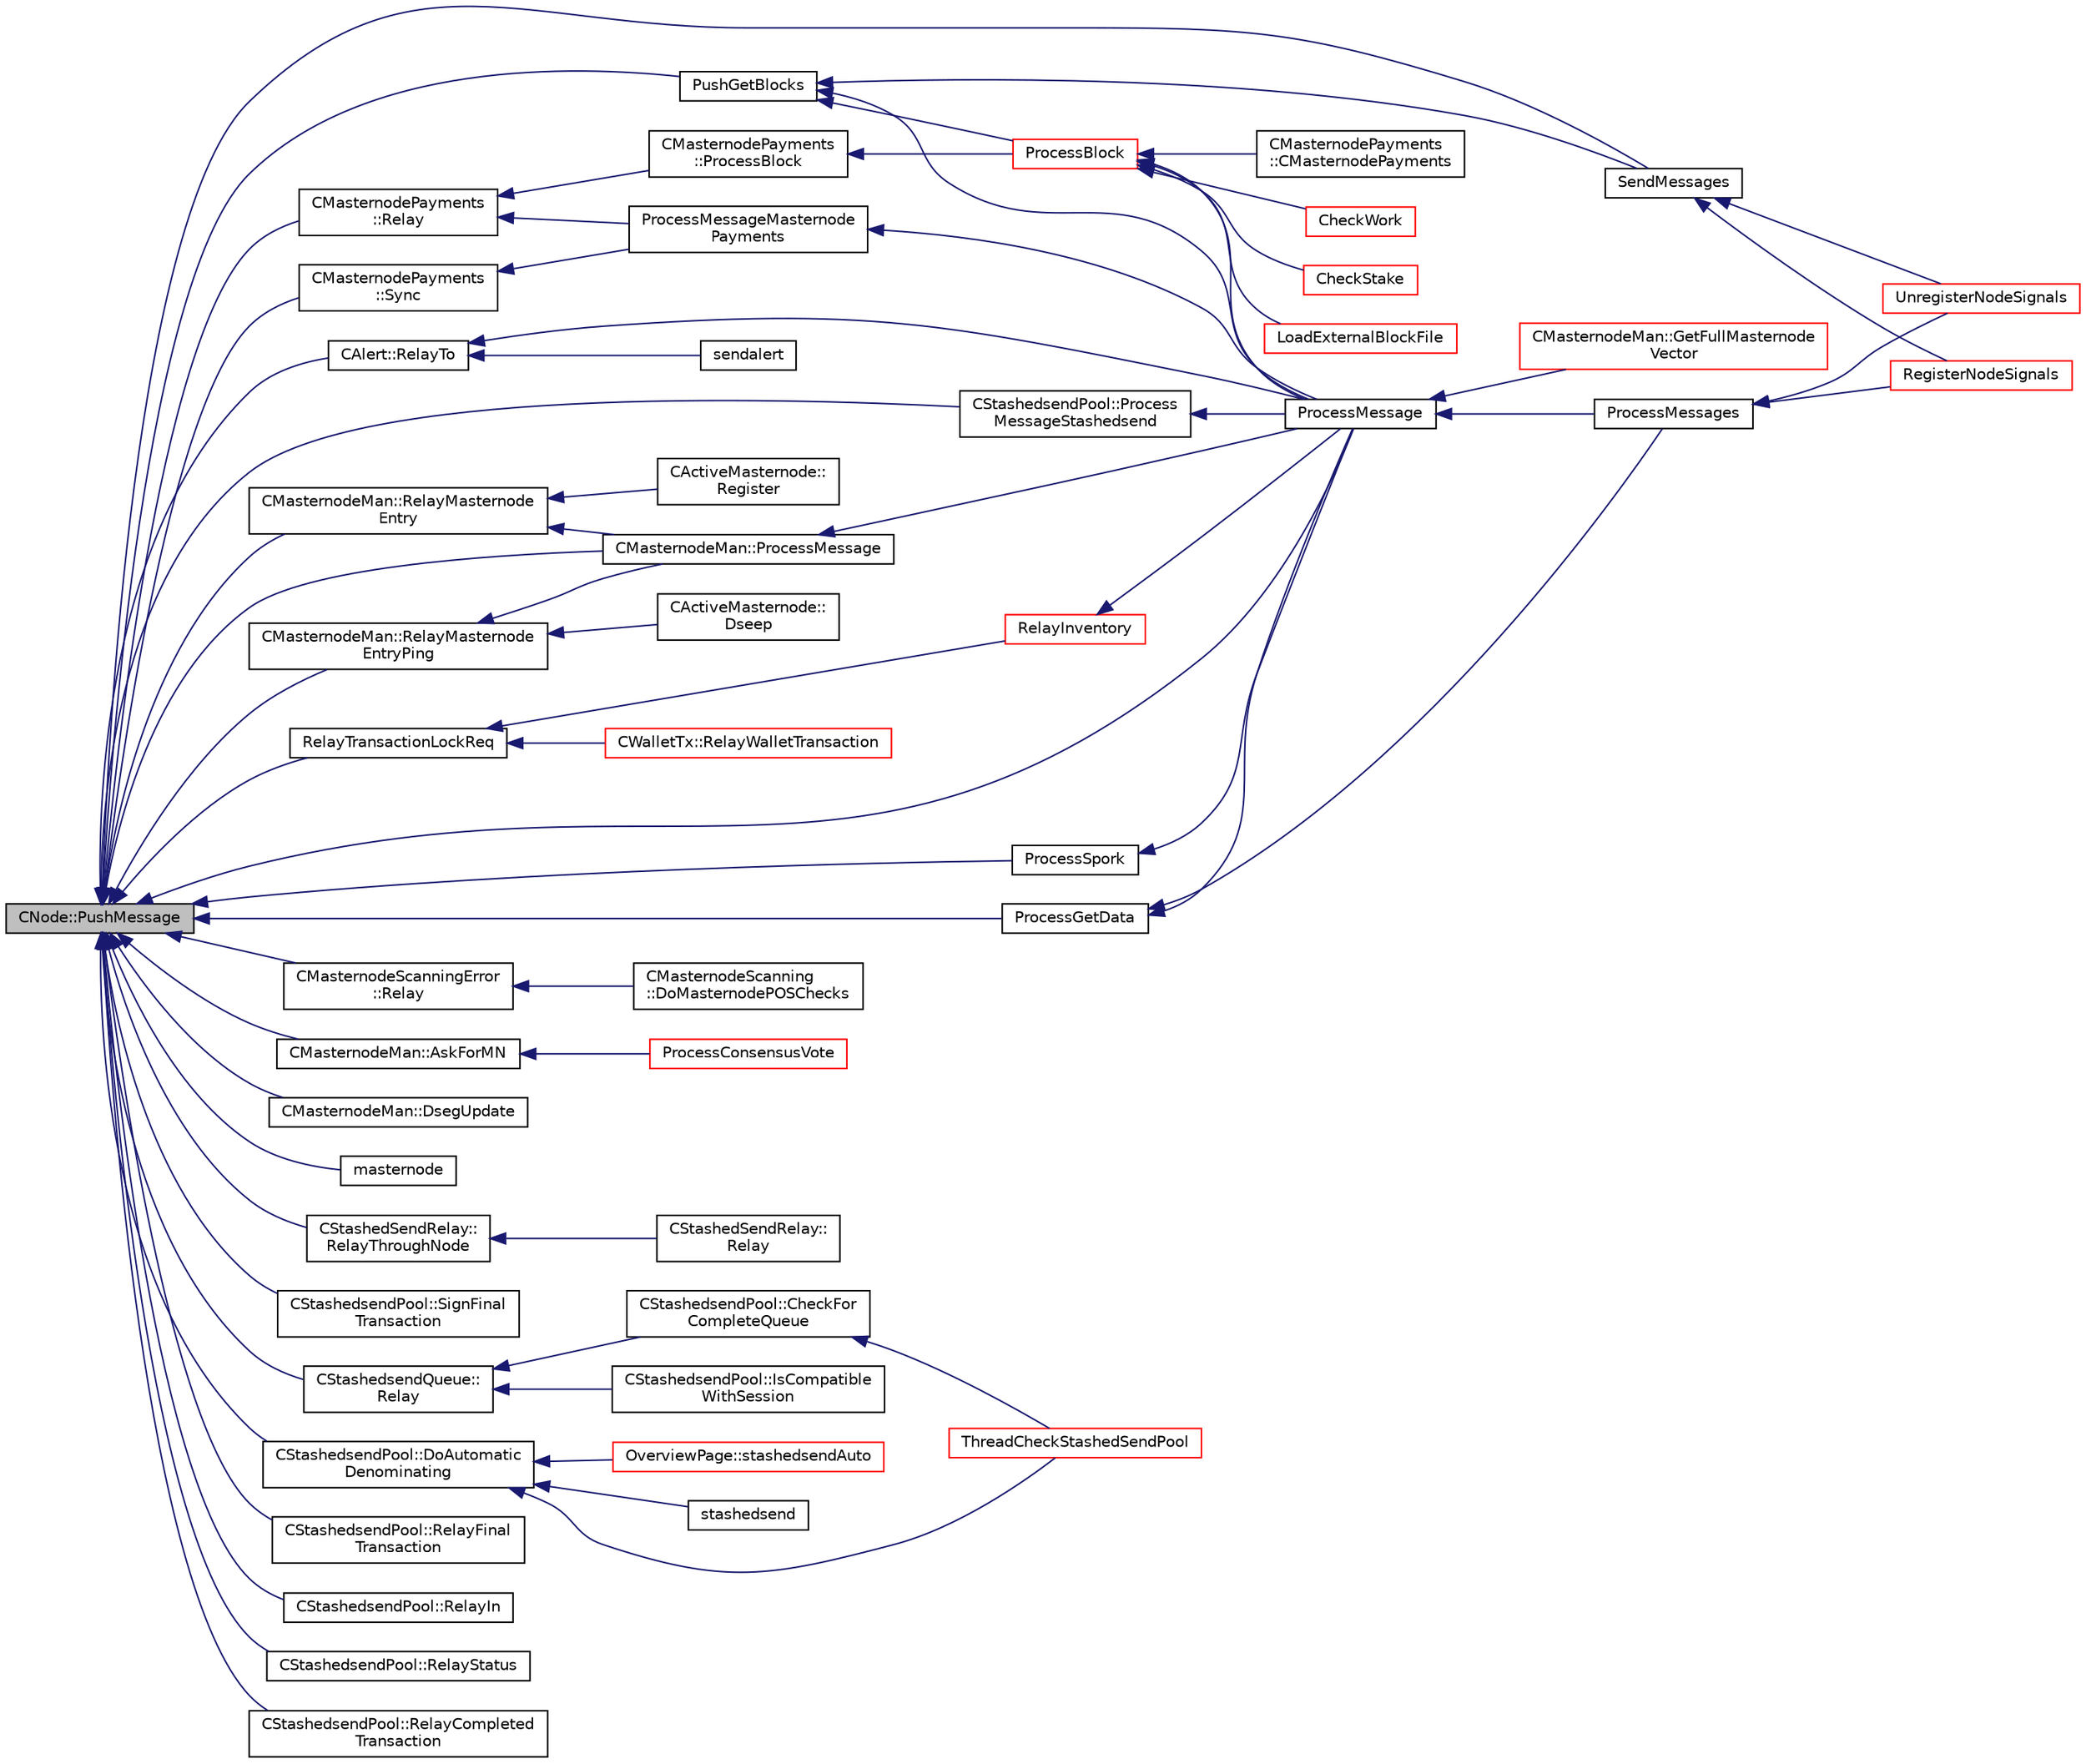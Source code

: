 digraph "CNode::PushMessage"
{
  edge [fontname="Helvetica",fontsize="10",labelfontname="Helvetica",labelfontsize="10"];
  node [fontname="Helvetica",fontsize="10",shape=record];
  rankdir="LR";
  Node754 [label="CNode::PushMessage",height=0.2,width=0.4,color="black", fillcolor="grey75", style="filled", fontcolor="black"];
  Node754 -> Node755 [dir="back",color="midnightblue",fontsize="10",style="solid",fontname="Helvetica"];
  Node755 [label="CAlert::RelayTo",height=0.2,width=0.4,color="black", fillcolor="white", style="filled",URL="$db/dff/class_c_alert.html#a21a801f1a5978889722771d4eb13bf37"];
  Node755 -> Node756 [dir="back",color="midnightblue",fontsize="10",style="solid",fontname="Helvetica"];
  Node756 [label="ProcessMessage",height=0.2,width=0.4,color="black", fillcolor="white", style="filled",URL="$df/d0a/main_8cpp.html#a8ba92b1a4bce3c835e887a9073d17d8e"];
  Node756 -> Node757 [dir="back",color="midnightblue",fontsize="10",style="solid",fontname="Helvetica"];
  Node757 [label="ProcessMessages",height=0.2,width=0.4,color="black", fillcolor="white", style="filled",URL="$d4/dbf/main_8h.html#a196f9318f02448b85b28d612698934fd"];
  Node757 -> Node758 [dir="back",color="midnightblue",fontsize="10",style="solid",fontname="Helvetica"];
  Node758 [label="RegisterNodeSignals",height=0.2,width=0.4,color="red", fillcolor="white", style="filled",URL="$d4/dbf/main_8h.html#ab02615ff65f91d69f8d786ec900baa8a",tooltip="Register with a network node to receive its signals. "];
  Node757 -> Node763 [dir="back",color="midnightblue",fontsize="10",style="solid",fontname="Helvetica"];
  Node763 [label="UnregisterNodeSignals",height=0.2,width=0.4,color="red", fillcolor="white", style="filled",URL="$d4/dbf/main_8h.html#a3ef0cc6e9d9d6435ee2a5569244d6ebd",tooltip="Unregister a network node. "];
  Node756 -> Node765 [dir="back",color="midnightblue",fontsize="10",style="solid",fontname="Helvetica"];
  Node765 [label="CMasternodeMan::GetFullMasternode\lVector",height=0.2,width=0.4,color="red", fillcolor="white", style="filled",URL="$dc/d6b/class_c_masternode_man.html#ab39e213a7601e1bef2eba1d5d63206f5"];
  Node755 -> Node771 [dir="back",color="midnightblue",fontsize="10",style="solid",fontname="Helvetica"];
  Node771 [label="sendalert",height=0.2,width=0.4,color="black", fillcolor="white", style="filled",URL="$df/dab/rpcnet_8cpp.html#a89a8e338923aea165bb7d8d572d76203"];
  Node754 -> Node772 [dir="back",color="midnightblue",fontsize="10",style="solid",fontname="Helvetica"];
  Node772 [label="PushGetBlocks",height=0.2,width=0.4,color="black", fillcolor="white", style="filled",URL="$d4/dbf/main_8h.html#a28098619373dbab927d25bca3cea8a4a"];
  Node772 -> Node773 [dir="back",color="midnightblue",fontsize="10",style="solid",fontname="Helvetica"];
  Node773 [label="ProcessBlock",height=0.2,width=0.4,color="red", fillcolor="white", style="filled",URL="$d4/dbf/main_8h.html#a7c8a7be3439bb5e1e40548a332a3cf29"];
  Node773 -> Node774 [dir="back",color="midnightblue",fontsize="10",style="solid",fontname="Helvetica"];
  Node774 [label="LoadExternalBlockFile",height=0.2,width=0.4,color="red", fillcolor="white", style="filled",URL="$df/d0a/main_8cpp.html#afbdbbb5a1b376748e5460cbcf644a9af"];
  Node773 -> Node756 [dir="back",color="midnightblue",fontsize="10",style="solid",fontname="Helvetica"];
  Node773 -> Node776 [dir="back",color="midnightblue",fontsize="10",style="solid",fontname="Helvetica"];
  Node776 [label="CMasternodePayments\l::CMasternodePayments",height=0.2,width=0.4,color="black", fillcolor="white", style="filled",URL="$dc/d9a/class_c_masternode_payments.html#a4b9454f265a927528c881716e7649973"];
  Node773 -> Node777 [dir="back",color="midnightblue",fontsize="10",style="solid",fontname="Helvetica"];
  Node777 [label="CheckWork",height=0.2,width=0.4,color="red", fillcolor="white", style="filled",URL="$de/d13/miner_8h.html#aadd8a05aa6d8fae1c0f4daa5e971a12a",tooltip="Check mined proof-of-work block. "];
  Node773 -> Node780 [dir="back",color="midnightblue",fontsize="10",style="solid",fontname="Helvetica"];
  Node780 [label="CheckStake",height=0.2,width=0.4,color="red", fillcolor="white", style="filled",URL="$de/d13/miner_8h.html#a68be4bcfa03b86095641eac5ca996fed",tooltip="Check mined proof-of-stake block. "];
  Node772 -> Node756 [dir="back",color="midnightblue",fontsize="10",style="solid",fontname="Helvetica"];
  Node772 -> Node783 [dir="back",color="midnightblue",fontsize="10",style="solid",fontname="Helvetica"];
  Node783 [label="SendMessages",height=0.2,width=0.4,color="black", fillcolor="white", style="filled",URL="$d4/dbf/main_8h.html#a711a5bdb30c9c9bbdc83011b1cbbe2f3"];
  Node783 -> Node758 [dir="back",color="midnightblue",fontsize="10",style="solid",fontname="Helvetica"];
  Node783 -> Node763 [dir="back",color="midnightblue",fontsize="10",style="solid",fontname="Helvetica"];
  Node754 -> Node784 [dir="back",color="midnightblue",fontsize="10",style="solid",fontname="Helvetica"];
  Node784 [label="ProcessGetData",height=0.2,width=0.4,color="black", fillcolor="white", style="filled",URL="$df/d0a/main_8cpp.html#a3be415b83ecfe1f4215e0bd28c3b1eec"];
  Node784 -> Node756 [dir="back",color="midnightblue",fontsize="10",style="solid",fontname="Helvetica"];
  Node784 -> Node757 [dir="back",color="midnightblue",fontsize="10",style="solid",fontname="Helvetica"];
  Node754 -> Node756 [dir="back",color="midnightblue",fontsize="10",style="solid",fontname="Helvetica"];
  Node754 -> Node783 [dir="back",color="midnightblue",fontsize="10",style="solid",fontname="Helvetica"];
  Node754 -> Node785 [dir="back",color="midnightblue",fontsize="10",style="solid",fontname="Helvetica"];
  Node785 [label="CMasternodePayments\l::Relay",height=0.2,width=0.4,color="black", fillcolor="white", style="filled",URL="$dc/d9a/class_c_masternode_payments.html#a21b0a4c30a2d6e02b7530370a65767fd"];
  Node785 -> Node786 [dir="back",color="midnightblue",fontsize="10",style="solid",fontname="Helvetica"];
  Node786 [label="ProcessMessageMasternode\lPayments",height=0.2,width=0.4,color="black", fillcolor="white", style="filled",URL="$dc/d20/masternode-payments_8h.html#a8c28fb440d8031543d1de309e34c40f2"];
  Node786 -> Node756 [dir="back",color="midnightblue",fontsize="10",style="solid",fontname="Helvetica"];
  Node785 -> Node787 [dir="back",color="midnightblue",fontsize="10",style="solid",fontname="Helvetica"];
  Node787 [label="CMasternodePayments\l::ProcessBlock",height=0.2,width=0.4,color="black", fillcolor="white", style="filled",URL="$dc/d9a/class_c_masternode_payments.html#aa23dfbc148f10f601e9771bfcffea441"];
  Node787 -> Node773 [dir="back",color="midnightblue",fontsize="10",style="solid",fontname="Helvetica"];
  Node754 -> Node788 [dir="back",color="midnightblue",fontsize="10",style="solid",fontname="Helvetica"];
  Node788 [label="CMasternodePayments\l::Sync",height=0.2,width=0.4,color="black", fillcolor="white", style="filled",URL="$dc/d9a/class_c_masternode_payments.html#adb635a5a7682a19cf235be300cd88680"];
  Node788 -> Node786 [dir="back",color="midnightblue",fontsize="10",style="solid",fontname="Helvetica"];
  Node754 -> Node789 [dir="back",color="midnightblue",fontsize="10",style="solid",fontname="Helvetica"];
  Node789 [label="CMasternodeScanningError\l::Relay",height=0.2,width=0.4,color="black", fillcolor="white", style="filled",URL="$d0/de7/class_c_masternode_scanning_error.html#af26adcf976d63610a65399ef356cd8db"];
  Node789 -> Node790 [dir="back",color="midnightblue",fontsize="10",style="solid",fontname="Helvetica"];
  Node790 [label="CMasternodeScanning\l::DoMasternodePOSChecks",height=0.2,width=0.4,color="black", fillcolor="white", style="filled",URL="$d5/d9f/class_c_masternode_scanning.html#a6bc18fb7508f702e2a2d1c3731342f8f"];
  Node754 -> Node791 [dir="back",color="midnightblue",fontsize="10",style="solid",fontname="Helvetica"];
  Node791 [label="CMasternodeMan::AskForMN",height=0.2,width=0.4,color="black", fillcolor="white", style="filled",URL="$dc/d6b/class_c_masternode_man.html#ae4de44493ba42d53b9c3e7fba18c0f09",tooltip="Ask (source) node for mnb. "];
  Node791 -> Node792 [dir="back",color="midnightblue",fontsize="10",style="solid",fontname="Helvetica"];
  Node792 [label="ProcessConsensusVote",height=0.2,width=0.4,color="red", fillcolor="white", style="filled",URL="$d6/d5f/instantx_8h.html#a5d4434bfb70f64f95aa4de9286cbae94"];
  Node754 -> Node794 [dir="back",color="midnightblue",fontsize="10",style="solid",fontname="Helvetica"];
  Node794 [label="CMasternodeMan::DsegUpdate",height=0.2,width=0.4,color="black", fillcolor="white", style="filled",URL="$dc/d6b/class_c_masternode_man.html#a5aa389cb63e70edf9fd9e2eb7fe90750"];
  Node754 -> Node795 [dir="back",color="midnightblue",fontsize="10",style="solid",fontname="Helvetica"];
  Node795 [label="CMasternodeMan::ProcessMessage",height=0.2,width=0.4,color="black", fillcolor="white", style="filled",URL="$dc/d6b/class_c_masternode_man.html#ae3e5d263cebdcd932eca49caeadce9aa"];
  Node795 -> Node756 [dir="back",color="midnightblue",fontsize="10",style="solid",fontname="Helvetica"];
  Node754 -> Node796 [dir="back",color="midnightblue",fontsize="10",style="solid",fontname="Helvetica"];
  Node796 [label="CMasternodeMan::RelayMasternode\lEntry",height=0.2,width=0.4,color="black", fillcolor="white", style="filled",URL="$dc/d6b/class_c_masternode_man.html#a27797aa9e0586f4d3eee2cdb7f7ca371"];
  Node796 -> Node797 [dir="back",color="midnightblue",fontsize="10",style="solid",fontname="Helvetica"];
  Node797 [label="CActiveMasternode::\lRegister",height=0.2,width=0.4,color="black", fillcolor="white", style="filled",URL="$d9/d29/class_c_active_masternode.html#a1fd28a721112cda22fe2f9e1045cf397",tooltip="Register any Masternode. "];
  Node796 -> Node795 [dir="back",color="midnightblue",fontsize="10",style="solid",fontname="Helvetica"];
  Node754 -> Node798 [dir="back",color="midnightblue",fontsize="10",style="solid",fontname="Helvetica"];
  Node798 [label="CMasternodeMan::RelayMasternode\lEntryPing",height=0.2,width=0.4,color="black", fillcolor="white", style="filled",URL="$dc/d6b/class_c_masternode_man.html#a9286585fc75e63f34bb372c194ace81a"];
  Node798 -> Node799 [dir="back",color="midnightblue",fontsize="10",style="solid",fontname="Helvetica"];
  Node799 [label="CActiveMasternode::\lDseep",height=0.2,width=0.4,color="black", fillcolor="white", style="filled",URL="$d9/d29/class_c_active_masternode.html#aa14a1a9611f6b73cc3e860cda75de88c"];
  Node798 -> Node795 [dir="back",color="midnightblue",fontsize="10",style="solid",fontname="Helvetica"];
  Node754 -> Node800 [dir="back",color="midnightblue",fontsize="10",style="solid",fontname="Helvetica"];
  Node800 [label="RelayTransactionLockReq",height=0.2,width=0.4,color="black", fillcolor="white", style="filled",URL="$d7/d97/net_8h.html#a83d330c7d36395aa1a22d4aebddaf499"];
  Node800 -> Node801 [dir="back",color="midnightblue",fontsize="10",style="solid",fontname="Helvetica"];
  Node801 [label="RelayInventory",height=0.2,width=0.4,color="red", fillcolor="white", style="filled",URL="$d7/d97/net_8h.html#a8efddffaa3931e6bafecaac5e0605d1b"];
  Node801 -> Node756 [dir="back",color="midnightblue",fontsize="10",style="solid",fontname="Helvetica"];
  Node800 -> Node810 [dir="back",color="midnightblue",fontsize="10",style="solid",fontname="Helvetica"];
  Node810 [label="CWalletTx::RelayWalletTransaction",height=0.2,width=0.4,color="red", fillcolor="white", style="filled",URL="$d6/d53/class_c_wallet_tx.html#aec8c50f3fcde27525485b6cd4a4e19b5"];
  Node754 -> Node770 [dir="back",color="midnightblue",fontsize="10",style="solid",fontname="Helvetica"];
  Node770 [label="masternode",height=0.2,width=0.4,color="black", fillcolor="white", style="filled",URL="$d5/d6b/rpcstashedsend_8cpp.html#a30609e443aeb47c29ed0878d16b1b5e1"];
  Node754 -> Node805 [dir="back",color="midnightblue",fontsize="10",style="solid",fontname="Helvetica"];
  Node805 [label="ProcessSpork",height=0.2,width=0.4,color="black", fillcolor="white", style="filled",URL="$d0/d24/spork_8h.html#a3f9c24c1f4c012152fb4422ca981610a"];
  Node805 -> Node756 [dir="back",color="midnightblue",fontsize="10",style="solid",fontname="Helvetica"];
  Node754 -> Node831 [dir="back",color="midnightblue",fontsize="10",style="solid",fontname="Helvetica"];
  Node831 [label="CStashedSendRelay::\lRelayThroughNode",height=0.2,width=0.4,color="black", fillcolor="white", style="filled",URL="$d2/d25/class_c_stashed_send_relay.html#a3e759315bdccb63c1810582eeffa080e"];
  Node831 -> Node832 [dir="back",color="midnightblue",fontsize="10",style="solid",fontname="Helvetica"];
  Node832 [label="CStashedSendRelay::\lRelay",height=0.2,width=0.4,color="black", fillcolor="white", style="filled",URL="$d2/d25/class_c_stashed_send_relay.html#a1466672b4c8f26d5cef789ea42388718"];
  Node754 -> Node833 [dir="back",color="midnightblue",fontsize="10",style="solid",fontname="Helvetica"];
  Node833 [label="CStashedsendPool::Process\lMessageStashedsend",height=0.2,width=0.4,color="black", fillcolor="white", style="filled",URL="$dd/d8a/class_c_stashedsend_pool.html#a62b472a4e4b1e634bc2e8621be17888e",tooltip="Process a Stashedsend message using the Stashedsend protocol. "];
  Node833 -> Node756 [dir="back",color="midnightblue",fontsize="10",style="solid",fontname="Helvetica"];
  Node754 -> Node834 [dir="back",color="midnightblue",fontsize="10",style="solid",fontname="Helvetica"];
  Node834 [label="CStashedsendPool::SignFinal\lTransaction",height=0.2,width=0.4,color="black", fillcolor="white", style="filled",URL="$dd/d8a/class_c_stashedsend_pool.html#aa4e76a2c5ccd3fedef74f5e0b12c87f1",tooltip="As a client, check and sign the final transaction. "];
  Node754 -> Node835 [dir="back",color="midnightblue",fontsize="10",style="solid",fontname="Helvetica"];
  Node835 [label="CStashedsendPool::DoAutomatic\lDenominating",height=0.2,width=0.4,color="black", fillcolor="white", style="filled",URL="$dd/d8a/class_c_stashedsend_pool.html#a21f19df4854af34c8f89187c768a524f",tooltip="Passively run Stashedsend in the background according to the configuration in settings (only for QT) ..."];
  Node835 -> Node836 [dir="back",color="midnightblue",fontsize="10",style="solid",fontname="Helvetica"];
  Node836 [label="OverviewPage::stashedsendAuto",height=0.2,width=0.4,color="red", fillcolor="white", style="filled",URL="$d1/d91/class_overview_page.html#abf60d7de5f283687a914b487dc44ca76"];
  Node835 -> Node819 [dir="back",color="midnightblue",fontsize="10",style="solid",fontname="Helvetica"];
  Node819 [label="stashedsend",height=0.2,width=0.4,color="black", fillcolor="white", style="filled",URL="$d5/d6b/rpcstashedsend_8cpp.html#a5a7cb1ad55aeaa8bcbb5172e9153a75a"];
  Node835 -> Node839 [dir="back",color="midnightblue",fontsize="10",style="solid",fontname="Helvetica"];
  Node839 [label="ThreadCheckStashedSendPool",height=0.2,width=0.4,color="red", fillcolor="white", style="filled",URL="$d9/dbc/stashedsend_8h.html#ab583ddc86effded8432ea5387f77d883"];
  Node754 -> Node841 [dir="back",color="midnightblue",fontsize="10",style="solid",fontname="Helvetica"];
  Node841 [label="CStashedsendQueue::\lRelay",height=0.2,width=0.4,color="black", fillcolor="white", style="filled",URL="$dd/d34/class_c_stashedsend_queue.html#a09556c9ce4afb98f472edcd74dec575a"];
  Node841 -> Node842 [dir="back",color="midnightblue",fontsize="10",style="solid",fontname="Helvetica"];
  Node842 [label="CStashedsendPool::CheckFor\lCompleteQueue",height=0.2,width=0.4,color="black", fillcolor="white", style="filled",URL="$dd/d8a/class_c_stashedsend_pool.html#a46fd3f0fc3671683518cd090b25c97d7"];
  Node842 -> Node839 [dir="back",color="midnightblue",fontsize="10",style="solid",fontname="Helvetica"];
  Node841 -> Node843 [dir="back",color="midnightblue",fontsize="10",style="solid",fontname="Helvetica"];
  Node843 [label="CStashedsendPool::IsCompatible\lWithSession",height=0.2,width=0.4,color="black", fillcolor="white", style="filled",URL="$dd/d8a/class_c_stashedsend_pool.html#a098ecab3e21cf5a67128c0079a44d039",tooltip="Is this amount compatible with other client in the pool? "];
  Node754 -> Node844 [dir="back",color="midnightblue",fontsize="10",style="solid",fontname="Helvetica"];
  Node844 [label="CStashedsendPool::RelayFinal\lTransaction",height=0.2,width=0.4,color="black", fillcolor="white", style="filled",URL="$dd/d8a/class_c_stashedsend_pool.html#a1beb8bbb29eee773275e68b63e6027f3"];
  Node754 -> Node845 [dir="back",color="midnightblue",fontsize="10",style="solid",fontname="Helvetica"];
  Node845 [label="CStashedsendPool::RelayIn",height=0.2,width=0.4,color="black", fillcolor="white", style="filled",URL="$dd/d8a/class_c_stashedsend_pool.html#aebe6dcd903303539047d0ae907fe38f7"];
  Node754 -> Node846 [dir="back",color="midnightblue",fontsize="10",style="solid",fontname="Helvetica"];
  Node846 [label="CStashedsendPool::RelayStatus",height=0.2,width=0.4,color="black", fillcolor="white", style="filled",URL="$dd/d8a/class_c_stashedsend_pool.html#a74b929dbfc2ce8727a0b4c6f5e8e8314"];
  Node754 -> Node847 [dir="back",color="midnightblue",fontsize="10",style="solid",fontname="Helvetica"];
  Node847 [label="CStashedsendPool::RelayCompleted\lTransaction",height=0.2,width=0.4,color="black", fillcolor="white", style="filled",URL="$dd/d8a/class_c_stashedsend_pool.html#a38b648d86444b23fbbdbfccc9c88e322"];
}
